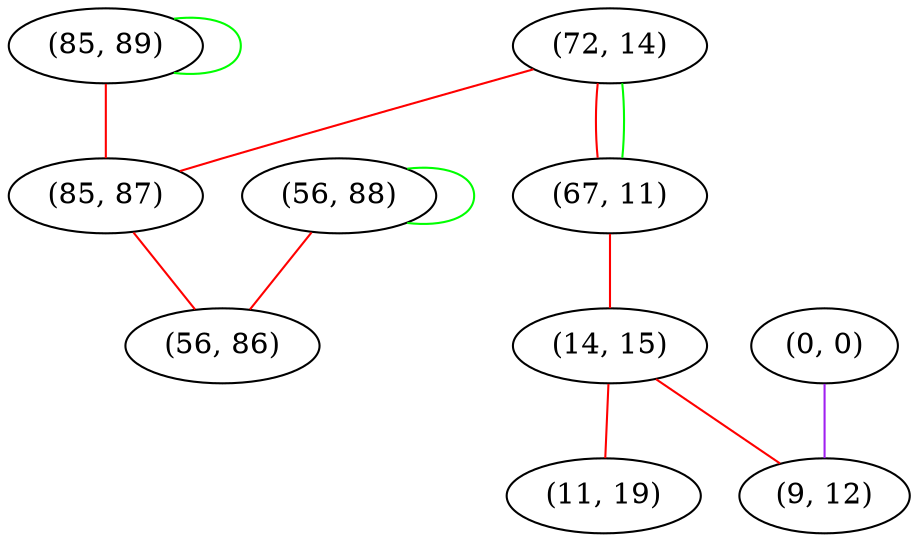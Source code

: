 graph "" {
"(72, 14)";
"(0, 0)";
"(85, 89)";
"(85, 87)";
"(67, 11)";
"(56, 88)";
"(14, 15)";
"(56, 86)";
"(11, 19)";
"(9, 12)";
"(72, 14)" -- "(85, 87)"  [color=red, key=0, weight=1];
"(72, 14)" -- "(67, 11)"  [color=red, key=0, weight=1];
"(72, 14)" -- "(67, 11)"  [color=green, key=1, weight=2];
"(0, 0)" -- "(9, 12)"  [color=purple, key=0, weight=4];
"(85, 89)" -- "(85, 89)"  [color=green, key=0, weight=2];
"(85, 89)" -- "(85, 87)"  [color=red, key=0, weight=1];
"(85, 87)" -- "(56, 86)"  [color=red, key=0, weight=1];
"(67, 11)" -- "(14, 15)"  [color=red, key=0, weight=1];
"(56, 88)" -- "(56, 86)"  [color=red, key=0, weight=1];
"(56, 88)" -- "(56, 88)"  [color=green, key=0, weight=2];
"(14, 15)" -- "(11, 19)"  [color=red, key=0, weight=1];
"(14, 15)" -- "(9, 12)"  [color=red, key=0, weight=1];
}
